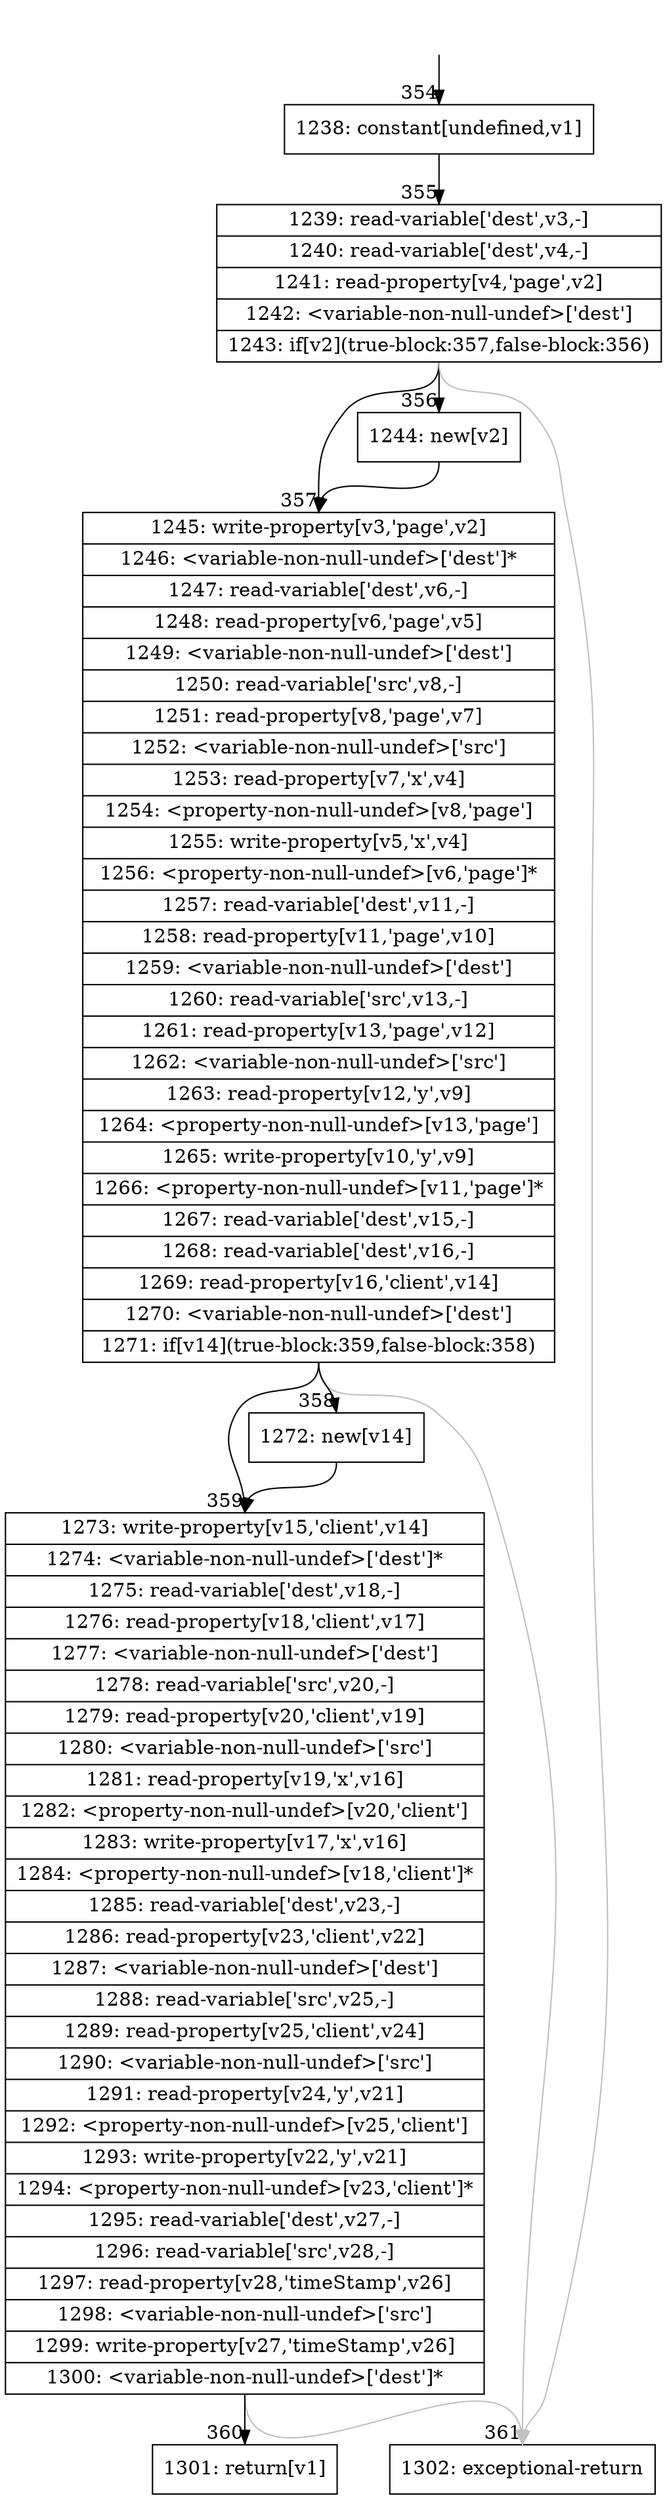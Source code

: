 digraph {
rankdir="TD"
BB_entry27[shape=none,label=""];
BB_entry27 -> BB354 [tailport=s, headport=n, headlabel="    354"]
BB354 [shape=record label="{1238: constant[undefined,v1]}" ] 
BB354 -> BB355 [tailport=s, headport=n, headlabel="      355"]
BB355 [shape=record label="{1239: read-variable['dest',v3,-]|1240: read-variable['dest',v4,-]|1241: read-property[v4,'page',v2]|1242: \<variable-non-null-undef\>['dest']|1243: if[v2](true-block:357,false-block:356)}" ] 
BB355 -> BB357 [tailport=s, headport=n, headlabel="      357"]
BB355 -> BB356 [tailport=s, headport=n, headlabel="      356"]
BB355 -> BB361 [tailport=s, headport=n, color=gray, headlabel="      361"]
BB356 [shape=record label="{1244: new[v2]}" ] 
BB356 -> BB357 [tailport=s, headport=n]
BB357 [shape=record label="{1245: write-property[v3,'page',v2]|1246: \<variable-non-null-undef\>['dest']*|1247: read-variable['dest',v6,-]|1248: read-property[v6,'page',v5]|1249: \<variable-non-null-undef\>['dest']|1250: read-variable['src',v8,-]|1251: read-property[v8,'page',v7]|1252: \<variable-non-null-undef\>['src']|1253: read-property[v7,'x',v4]|1254: \<property-non-null-undef\>[v8,'page']|1255: write-property[v5,'x',v4]|1256: \<property-non-null-undef\>[v6,'page']*|1257: read-variable['dest',v11,-]|1258: read-property[v11,'page',v10]|1259: \<variable-non-null-undef\>['dest']|1260: read-variable['src',v13,-]|1261: read-property[v13,'page',v12]|1262: \<variable-non-null-undef\>['src']|1263: read-property[v12,'y',v9]|1264: \<property-non-null-undef\>[v13,'page']|1265: write-property[v10,'y',v9]|1266: \<property-non-null-undef\>[v11,'page']*|1267: read-variable['dest',v15,-]|1268: read-variable['dest',v16,-]|1269: read-property[v16,'client',v14]|1270: \<variable-non-null-undef\>['dest']|1271: if[v14](true-block:359,false-block:358)}" ] 
BB357 -> BB359 [tailport=s, headport=n, headlabel="      359"]
BB357 -> BB358 [tailport=s, headport=n, headlabel="      358"]
BB357 -> BB361 [tailport=s, headport=n, color=gray]
BB358 [shape=record label="{1272: new[v14]}" ] 
BB358 -> BB359 [tailport=s, headport=n]
BB359 [shape=record label="{1273: write-property[v15,'client',v14]|1274: \<variable-non-null-undef\>['dest']*|1275: read-variable['dest',v18,-]|1276: read-property[v18,'client',v17]|1277: \<variable-non-null-undef\>['dest']|1278: read-variable['src',v20,-]|1279: read-property[v20,'client',v19]|1280: \<variable-non-null-undef\>['src']|1281: read-property[v19,'x',v16]|1282: \<property-non-null-undef\>[v20,'client']|1283: write-property[v17,'x',v16]|1284: \<property-non-null-undef\>[v18,'client']*|1285: read-variable['dest',v23,-]|1286: read-property[v23,'client',v22]|1287: \<variable-non-null-undef\>['dest']|1288: read-variable['src',v25,-]|1289: read-property[v25,'client',v24]|1290: \<variable-non-null-undef\>['src']|1291: read-property[v24,'y',v21]|1292: \<property-non-null-undef\>[v25,'client']|1293: write-property[v22,'y',v21]|1294: \<property-non-null-undef\>[v23,'client']*|1295: read-variable['dest',v27,-]|1296: read-variable['src',v28,-]|1297: read-property[v28,'timeStamp',v26]|1298: \<variable-non-null-undef\>['src']|1299: write-property[v27,'timeStamp',v26]|1300: \<variable-non-null-undef\>['dest']*}" ] 
BB359 -> BB360 [tailport=s, headport=n, headlabel="      360"]
BB359 -> BB361 [tailport=s, headport=n, color=gray]
BB360 [shape=record label="{1301: return[v1]}" ] 
BB361 [shape=record label="{1302: exceptional-return}" ] 
//#$~ 610
}
